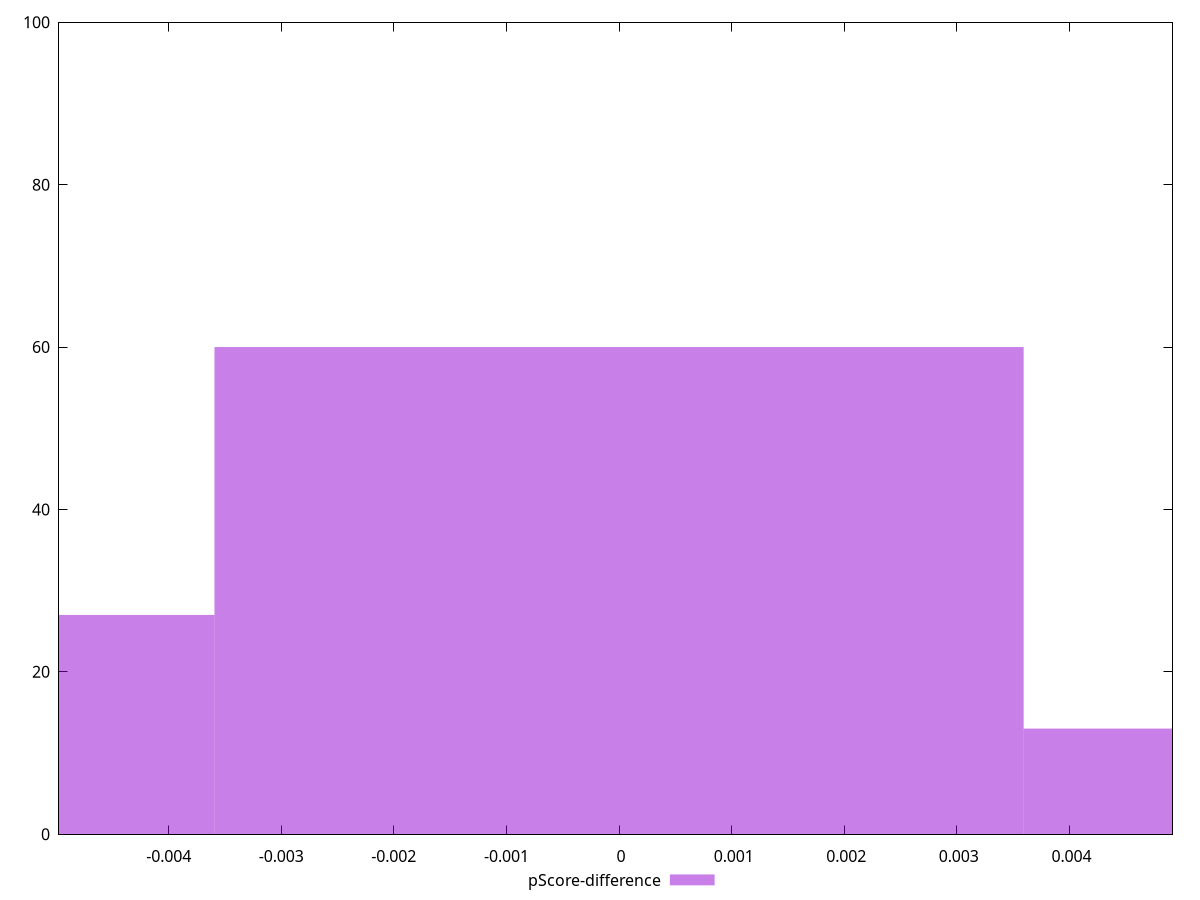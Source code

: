 reset

$pScoreDifference <<EOF
0 60
0.007186547913372178 13
-0.007186547913372178 27
EOF

set key outside below
set boxwidth 0.007186547913372178
set xrange [-0.004974106842230985:0.004915317955077825]
set yrange [0:100]
set trange [0:100]
set style fill transparent solid 0.5 noborder
set terminal svg size 640, 490 enhanced background rgb 'white'
set output "reports/report_00032_2021-02-25T10-28-15.087Z/speed-index/samples/music/pScore-difference/histogram.svg"

plot $pScoreDifference title "pScore-difference" with boxes

reset
